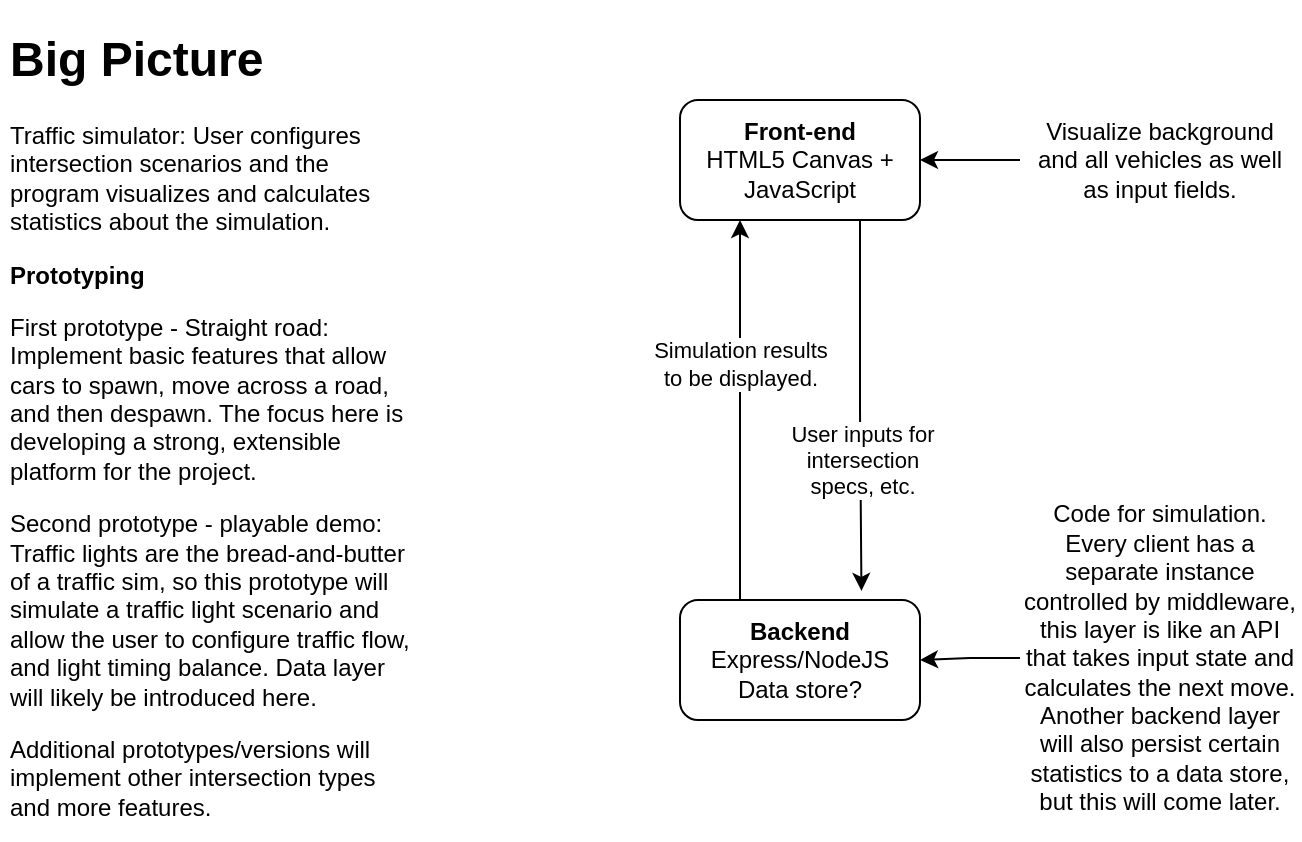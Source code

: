 <mxfile version="18.0.3" type="device"><diagram id="IzvpjUSF9ngZQcIei0Gt" name="Page-1"><mxGraphModel dx="593" dy="333" grid="1" gridSize="10" guides="1" tooltips="1" connect="1" arrows="1" fold="1" page="1" pageScale="1" pageWidth="850" pageHeight="1100" math="0" shadow="0"><root><mxCell id="0"/><mxCell id="1" parent="0"/><mxCell id="bjuun6u30W4wNvH3l-hq-1" value="&lt;h1&gt;Big Picture&lt;/h1&gt;&lt;p&gt;Traffic simulator: User configures intersection scenarios and the program visualizes and calculates statistics about the simulation.&lt;/p&gt;&lt;p&gt;&lt;b&gt;Prototyping&lt;/b&gt;&lt;/p&gt;&lt;p&gt;First prototype - Straight road: Implement basic features that allow cars to spawn, move across a road, and then despawn. The focus here is developing a strong, extensible platform for the project.&lt;/p&gt;&lt;p&gt;Second prototype - playable demo: Traffic lights are the bread-and-butter of a traffic sim, so this prototype will simulate a traffic light scenario and allow the user to configure traffic flow, and light timing balance. Data layer will likely be introduced here.&lt;/p&gt;&lt;p&gt;Additional prototypes/versions will implement other intersection types and more features.&lt;/p&gt;" style="text;html=1;strokeColor=none;fillColor=none;spacing=5;spacingTop=-20;whiteSpace=wrap;overflow=hidden;rounded=0;" parent="1" vertex="1"><mxGeometry x="40" y="10" width="210" height="410" as="geometry"/></mxCell><mxCell id="23_YdyPPVQOAknr7K6pu-1" value="User inputs for&lt;br&gt;intersection&lt;br&gt;specs, etc." style="edgeStyle=orthogonalEdgeStyle;rounded=0;orthogonalLoop=1;jettySize=auto;html=1;exitX=0.75;exitY=1;exitDx=0;exitDy=0;entryX=0.756;entryY=-0.076;entryDx=0;entryDy=0;entryPerimeter=0;" edge="1" parent="1" source="bjuun6u30W4wNvH3l-hq-2" target="bjuun6u30W4wNvH3l-hq-4"><mxGeometry x="0.297" relative="1" as="geometry"><mxPoint as="offset"/></mxGeometry></mxCell><mxCell id="bjuun6u30W4wNvH3l-hq-2" value="&lt;b&gt;Front-end&lt;/b&gt;&lt;br&gt;HTML5 Canvas + JavaScript" style="rounded=1;whiteSpace=wrap;html=1;" parent="1" vertex="1"><mxGeometry x="380" y="50" width="120" height="60" as="geometry"/></mxCell><mxCell id="bjuun6u30W4wNvH3l-hq-5" value="Simulation results&lt;br&gt;to be displayed." style="edgeStyle=orthogonalEdgeStyle;rounded=0;orthogonalLoop=1;jettySize=auto;html=1;entryX=0.25;entryY=1;entryDx=0;entryDy=0;exitX=0.25;exitY=0;exitDx=0;exitDy=0;" parent="1" source="bjuun6u30W4wNvH3l-hq-4" target="bjuun6u30W4wNvH3l-hq-2" edge="1"><mxGeometry x="0.245" relative="1" as="geometry"><mxPoint x="440" y="220" as="targetPoint"/><mxPoint as="offset"/></mxGeometry></mxCell><mxCell id="bjuun6u30W4wNvH3l-hq-4" value="&lt;b&gt;Backend&lt;/b&gt;&lt;br&gt;Express/NodeJS&lt;br&gt;Data store?" style="rounded=1;whiteSpace=wrap;html=1;" parent="1" vertex="1"><mxGeometry x="380" y="300" width="120" height="60" as="geometry"/></mxCell><mxCell id="bjuun6u30W4wNvH3l-hq-10" style="edgeStyle=orthogonalEdgeStyle;rounded=0;orthogonalLoop=1;jettySize=auto;html=1;entryX=1;entryY=0.5;entryDx=0;entryDy=0;" parent="1" source="bjuun6u30W4wNvH3l-hq-9" target="bjuun6u30W4wNvH3l-hq-2" edge="1"><mxGeometry relative="1" as="geometry"/></mxCell><mxCell id="bjuun6u30W4wNvH3l-hq-9" value="&lt;span style=&quot;&quot;&gt;Visualize background and&amp;nbsp;&lt;/span&gt;&lt;span style=&quot;&quot;&gt;all vehicles as well as input fields.&lt;br&gt;&lt;/span&gt;" style="text;html=1;strokeColor=none;fillColor=none;align=center;verticalAlign=middle;whiteSpace=wrap;rounded=0;" parent="1" vertex="1"><mxGeometry x="550" y="57.5" width="140" height="45" as="geometry"/></mxCell><mxCell id="bjuun6u30W4wNvH3l-hq-14" style="edgeStyle=orthogonalEdgeStyle;rounded=0;orthogonalLoop=1;jettySize=auto;html=1;entryX=1;entryY=0.5;entryDx=0;entryDy=0;" parent="1" source="bjuun6u30W4wNvH3l-hq-13" target="bjuun6u30W4wNvH3l-hq-4" edge="1"><mxGeometry relative="1" as="geometry"/></mxCell><mxCell id="bjuun6u30W4wNvH3l-hq-13" value="Code for simulation. Every client has a separate instance controlled by middleware, this layer is like an API that takes input state and calculates the next move. Another backend layer will also persist certain statistics to a data store, but this will come later." style="text;html=1;strokeColor=none;fillColor=none;align=center;verticalAlign=middle;whiteSpace=wrap;rounded=0;" parent="1" vertex="1"><mxGeometry x="550" y="270" width="140" height="118.13" as="geometry"/></mxCell></root></mxGraphModel></diagram></mxfile>